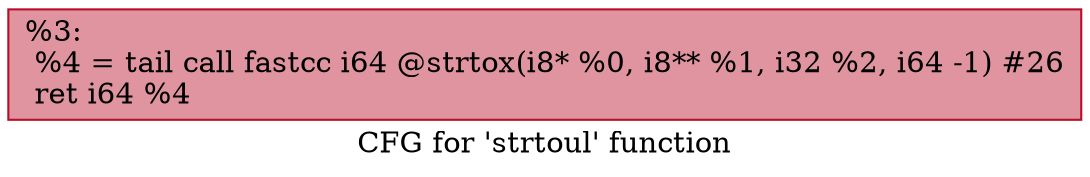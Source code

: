 digraph "CFG for 'strtoul' function" {
	label="CFG for 'strtoul' function";

	Node0x2552650 [shape=record,color="#b70d28ff", style=filled, fillcolor="#b70d2870",label="{%3:\l  %4 = tail call fastcc i64 @strtox(i8* %0, i8** %1, i32 %2, i64 -1) #26\l  ret i64 %4\l}"];
}
